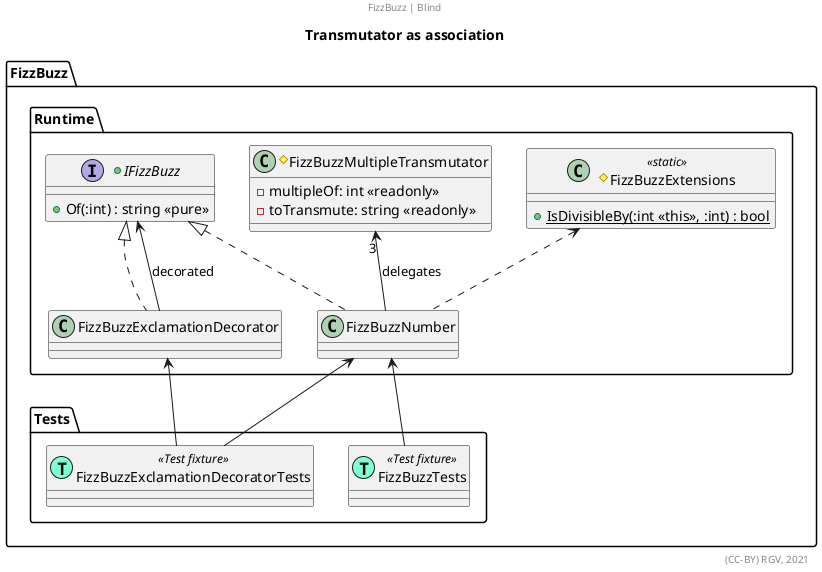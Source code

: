 @startuml
title Transmutator as association
center header FizzBuzz | Blind
'''''''''''''
allowmixing
'''''''''''''

namespace FizzBuzz.Runtime{
    
    #class FizzBuzzExtensions <<static>> {
        +{static}IsDivisibleBy(:int <<this>>, :int) : bool
    }
    
    +interface IFizzBuzz{
        +Of(:int) : string <<pure>>
    }
    
    #class FizzBuzzMultipleTransmutator{
        -multipleOf: int <<readonly>>
        -toTransmute: string <<readonly>>
    }
    
    class FizzBuzzNumber
    class FizzBuzzExclamationDecorator
    
    IFizzBuzz <|.. FizzBuzzNumber
    IFizzBuzz <|.. FizzBuzzExclamationDecorator
    
    FizzBuzzNumber -u-> "3" FizzBuzzMultipleTransmutator : delegates
    
    FizzBuzzNumber .u.> FizzBuzzExtensions
    FizzBuzzExclamationDecorator -u-> IFizzBuzz : decorated
}

namespace FizzBuzz.Tests{
    
    class FizzBuzzTests <<(T, aquamarine) Test fixture>>
    class FizzBuzzExclamationDecoratorTests <<(T, aquamarine) Test fixture>>

    FizzBuzzTests -u-> FizzBuzz.Runtime.FizzBuzzNumber
    
    FizzBuzzExclamationDecoratorTests -u-> FizzBuzz.Runtime.FizzBuzzNumber
    FizzBuzzExclamationDecoratorTests -u-> FizzBuzz.Runtime.FizzBuzzExclamationDecorator
}


'''''''''''''
'''''''''''''
right footer (CC-BY) RGV, 2021
@enduml